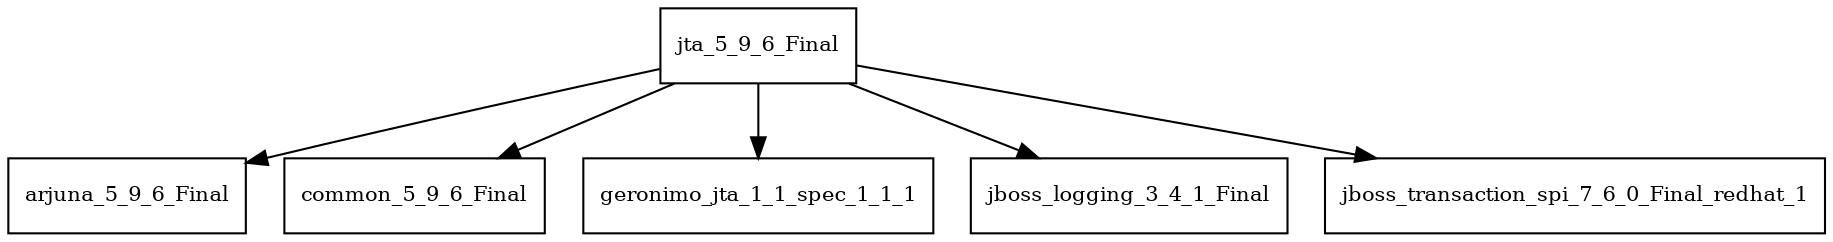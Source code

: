 digraph jta_5_9_6_Final_dependencies {
  node [shape = box, fontsize=10.0];
  jta_5_9_6_Final -> arjuna_5_9_6_Final;
  jta_5_9_6_Final -> common_5_9_6_Final;
  jta_5_9_6_Final -> geronimo_jta_1_1_spec_1_1_1;
  jta_5_9_6_Final -> jboss_logging_3_4_1_Final;
  jta_5_9_6_Final -> jboss_transaction_spi_7_6_0_Final_redhat_1;
}
